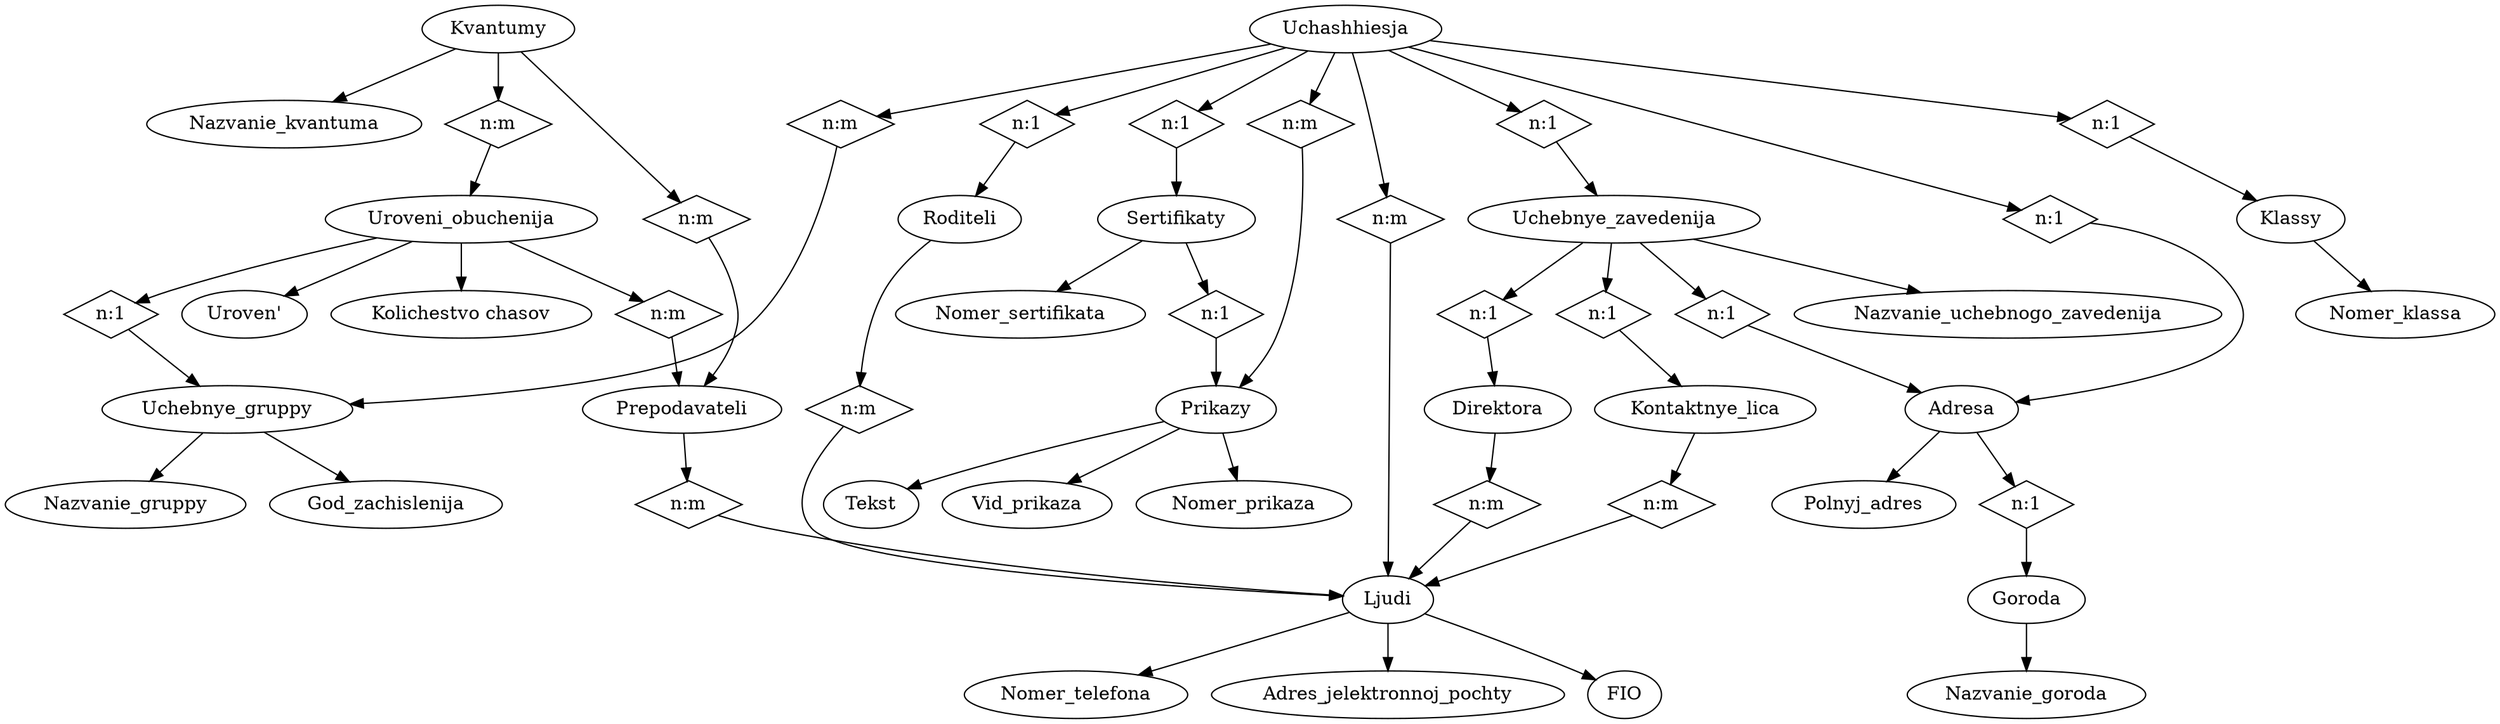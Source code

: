 digraph g {
	"Kvantumy"
	"Uroveni_obuchenija"
	"Uchashhiesja"
	"Sertifikaty"
	"Uchebnye_gruppy"
	"Adresa"
	"Klassy"
	"Uchebnye_zavedenija"
	"Goroda"
	"Prikazy"
	"Ljudi"
	"Prepodavateli"
	"Roditeli"
	"Direktora"
	"Kontaktnye_lica"

	Kvantum_Prepodavatel [shape=diamond, label="n:m"];
	Kvantum_Uroven_obuchenija [shape=diamond, label="n:m"];
	Uroven_obuchenija_Prepodavatel [shape=diamond, label="n:m"];
	Uroven_obuchenija_Gruppa [shape=diamond, label="n:1"];
	Uchashhijsja_Adres [shape=diamond, label="n:1"];
	Uchashhijsja_Uchebnoe_zavedenie [shape=diamond, label="n:1"];
	Uchashhijsja_Klass [shape=diamond, label="n:1"];
	Uchashhijsja_Ljudi [shape=diamond, label="n:m"];
	Uchashhijsja_Roditel [shape=diamond, label="n:1"];
	Uchashhijsja_Gruppa [shape=diamond, label="n:m"];
	Uchashhijsja_Sertifikat [shape=diamond, label="n:1"];
	Sertifikat_Prikaz [shape=diamond, label="n:1"];
	Uchashhijsja_Prikaz [shape=diamond, label="n:m"];
	Adres_Gorod [shape=diamond, label="n:1"];
	Uchebnoe_zavedenie_Adres [shape=diamond, label="n:1"];
	Uchebnoe_zavedenie_Direktor [shape=diamond, label="n:1"];
	Uchebnoe_zavedenie_Kontaktnoe_lico [shape=diamond, label="n:1"];
	Prepodavatel_Ljudi [shape=diamond, label="n:m"];
	Direktor_Ljudi [shape=diamond, label="n:m"];
	Kontaktnoe_lico_Ljudi [shape=diamond, label="n:m"];
	Roditel_Ljudi [shape=diamond, label="n:m"];
    
	"Kvantumy" -> "Nazvanie_kvantuma" 
	"Kvantumy" -> Kvantum_Prepodavatel -> "Prepodavateli"
	"Kvantumy" -> Kvantum_Uroven_obuchenija -> "Uroveni_obuchenija"

	"Uroveni_obuchenija" -> "Uroven'"
	"Uroveni_obuchenija" -> Uroven_obuchenija_Prepodavatel -> "Prepodavateli"
	"Uroveni_obuchenija" -> "Kolichestvo chasov"
	"Uroveni_obuchenija" -> Uroven_obuchenija_Gruppa -> "Uchebnye_gruppy"

	"Uchashhiesja" -> Uchashhijsja_Adres -> "Adresa"
	"Uchashhiesja" -> Uchashhijsja_Uchebnoe_zavedenie -> "Uchebnye_zavedenija"
	"Uchashhiesja" -> Uchashhijsja_Klass -> "Klassy"
	"Uchashhiesja" -> Uchashhijsja_Ljudi -> "Ljudi"
	"Uchashhiesja" -> Uchashhijsja_Roditel -> "Roditeli"
	"Uchashhiesja" -> Uchashhijsja_Gruppa -> "Uchebnye_gruppy"
	"Uchashhiesja" -> Uchashhijsja_Prikaz -> "Prikazy"
	"Uchashhiesja" -> Uchashhijsja_Sertifikat -> "Sertifikaty"

	"Prikazy" -> "Vid_prikaza"

	"Sertifikaty" -> "Nomer_sertifikata"
	"Sertifikaty" -> Sertifikat_Prikaz -> "Prikazy"

	"Uchebnye_gruppy" -> "Nazvanie_gruppy"
	"Uchebnye_gruppy" -> "God_zachislenija"

	"Adresa" -> "Polnyj_adres"
	"Adresa" -> Adres_Gorod -> "Goroda"

	"Klassy" -> "Nomer_klassa"

	"Uchebnye_zavedenija" -> Uchebnoe_zavedenie_Adres -> "Adresa"
	"Uchebnye_zavedenija" -> "Nazvanie_uchebnogo_zavedenija"
	"Uchebnye_zavedenija" -> Uchebnoe_zavedenie_Direktor -> "Direktora"
	"Uchebnye_zavedenija" -> Uchebnoe_zavedenie_Kontaktnoe_lico -> "Kontaktnye_lica"

	"Goroda" -> "Nazvanie_goroda"

	"Prikazy" -> "Nomer_prikaza"
	"Prikazy" -> "Tekst"

	"Prepodavateli" -> Prepodavatel_Ljudi -> "Ljudi"
	
	"Direktora" -> Direktor_Ljudi -> "Ljudi"

	"Kontaktnye_lica" -> Kontaktnoe_lico_Ljudi -> "Ljudi"

	"Roditeli" -> Roditel_Ljudi -> "Ljudi"
	
	"Ljudi" -> "FIO"
	"Ljudi" -> "Nomer_telefona"
	"Ljudi" -> "Adres_jelektronnoj_pochty"


}


